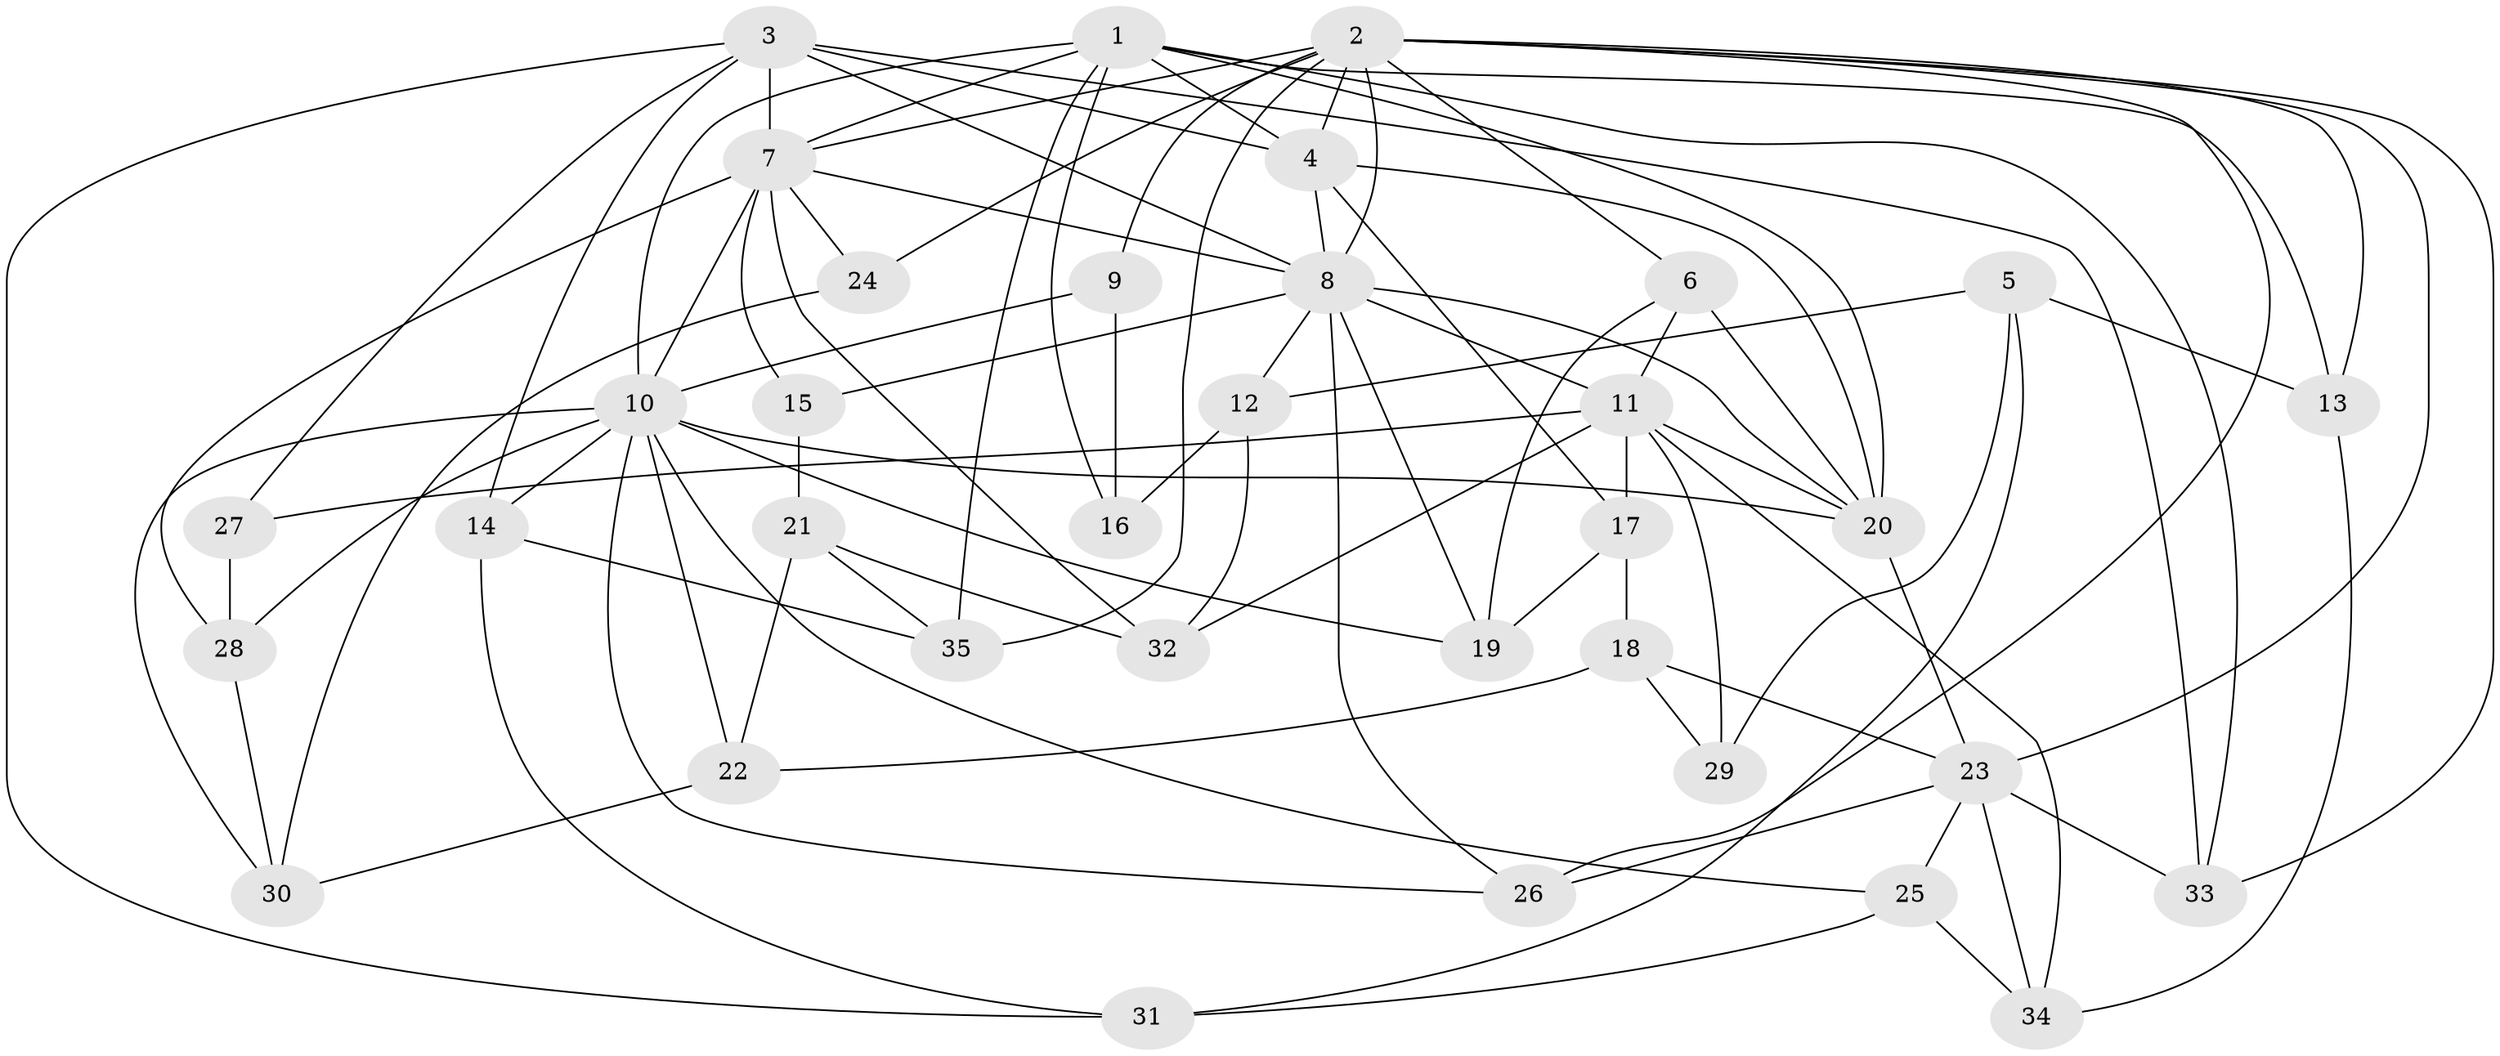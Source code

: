 // original degree distribution, {4: 1.0}
// Generated by graph-tools (version 1.1) at 2025/53/03/04/25 22:53:41]
// undirected, 35 vertices, 89 edges
graph export_dot {
  node [color=gray90,style=filled];
  1;
  2;
  3;
  4;
  5;
  6;
  7;
  8;
  9;
  10;
  11;
  12;
  13;
  14;
  15;
  16;
  17;
  18;
  19;
  20;
  21;
  22;
  23;
  24;
  25;
  26;
  27;
  28;
  29;
  30;
  31;
  32;
  33;
  34;
  35;
  1 -- 4 [weight=2.0];
  1 -- 7 [weight=1.0];
  1 -- 10 [weight=1.0];
  1 -- 13 [weight=1.0];
  1 -- 16 [weight=2.0];
  1 -- 20 [weight=1.0];
  1 -- 33 [weight=1.0];
  1 -- 35 [weight=1.0];
  2 -- 4 [weight=2.0];
  2 -- 6 [weight=1.0];
  2 -- 7 [weight=1.0];
  2 -- 8 [weight=1.0];
  2 -- 9 [weight=1.0];
  2 -- 13 [weight=1.0];
  2 -- 23 [weight=1.0];
  2 -- 24 [weight=1.0];
  2 -- 26 [weight=1.0];
  2 -- 33 [weight=1.0];
  2 -- 35 [weight=1.0];
  3 -- 4 [weight=1.0];
  3 -- 7 [weight=3.0];
  3 -- 8 [weight=1.0];
  3 -- 14 [weight=1.0];
  3 -- 27 [weight=2.0];
  3 -- 31 [weight=1.0];
  3 -- 33 [weight=1.0];
  4 -- 8 [weight=1.0];
  4 -- 17 [weight=1.0];
  4 -- 20 [weight=1.0];
  5 -- 12 [weight=1.0];
  5 -- 13 [weight=1.0];
  5 -- 29 [weight=1.0];
  5 -- 31 [weight=1.0];
  6 -- 11 [weight=1.0];
  6 -- 19 [weight=1.0];
  6 -- 20 [weight=1.0];
  7 -- 8 [weight=1.0];
  7 -- 10 [weight=1.0];
  7 -- 15 [weight=1.0];
  7 -- 24 [weight=2.0];
  7 -- 28 [weight=1.0];
  7 -- 32 [weight=1.0];
  8 -- 11 [weight=1.0];
  8 -- 12 [weight=1.0];
  8 -- 15 [weight=2.0];
  8 -- 19 [weight=1.0];
  8 -- 20 [weight=2.0];
  8 -- 26 [weight=1.0];
  9 -- 10 [weight=2.0];
  9 -- 16 [weight=1.0];
  10 -- 14 [weight=1.0];
  10 -- 19 [weight=1.0];
  10 -- 20 [weight=1.0];
  10 -- 22 [weight=1.0];
  10 -- 25 [weight=1.0];
  10 -- 26 [weight=1.0];
  10 -- 28 [weight=1.0];
  10 -- 30 [weight=1.0];
  11 -- 17 [weight=1.0];
  11 -- 20 [weight=2.0];
  11 -- 27 [weight=1.0];
  11 -- 29 [weight=2.0];
  11 -- 32 [weight=1.0];
  11 -- 34 [weight=1.0];
  12 -- 16 [weight=1.0];
  12 -- 32 [weight=1.0];
  13 -- 34 [weight=1.0];
  14 -- 31 [weight=1.0];
  14 -- 35 [weight=1.0];
  15 -- 21 [weight=1.0];
  17 -- 18 [weight=1.0];
  17 -- 19 [weight=1.0];
  18 -- 22 [weight=1.0];
  18 -- 23 [weight=1.0];
  18 -- 29 [weight=1.0];
  20 -- 23 [weight=2.0];
  21 -- 22 [weight=1.0];
  21 -- 32 [weight=1.0];
  21 -- 35 [weight=1.0];
  22 -- 30 [weight=1.0];
  23 -- 25 [weight=1.0];
  23 -- 26 [weight=1.0];
  23 -- 33 [weight=1.0];
  23 -- 34 [weight=1.0];
  24 -- 30 [weight=1.0];
  25 -- 31 [weight=1.0];
  25 -- 34 [weight=1.0];
  27 -- 28 [weight=1.0];
  28 -- 30 [weight=1.0];
}

